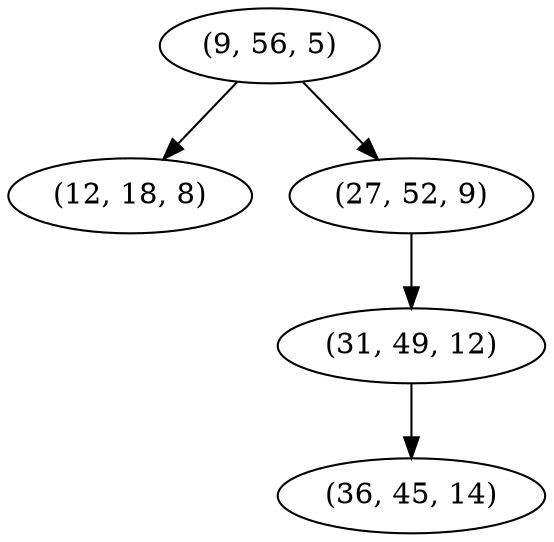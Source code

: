 digraph tree {
    "(9, 56, 5)";
    "(12, 18, 8)";
    "(27, 52, 9)";
    "(31, 49, 12)";
    "(36, 45, 14)";
    "(9, 56, 5)" -> "(12, 18, 8)";
    "(9, 56, 5)" -> "(27, 52, 9)";
    "(27, 52, 9)" -> "(31, 49, 12)";
    "(31, 49, 12)" -> "(36, 45, 14)";
}
